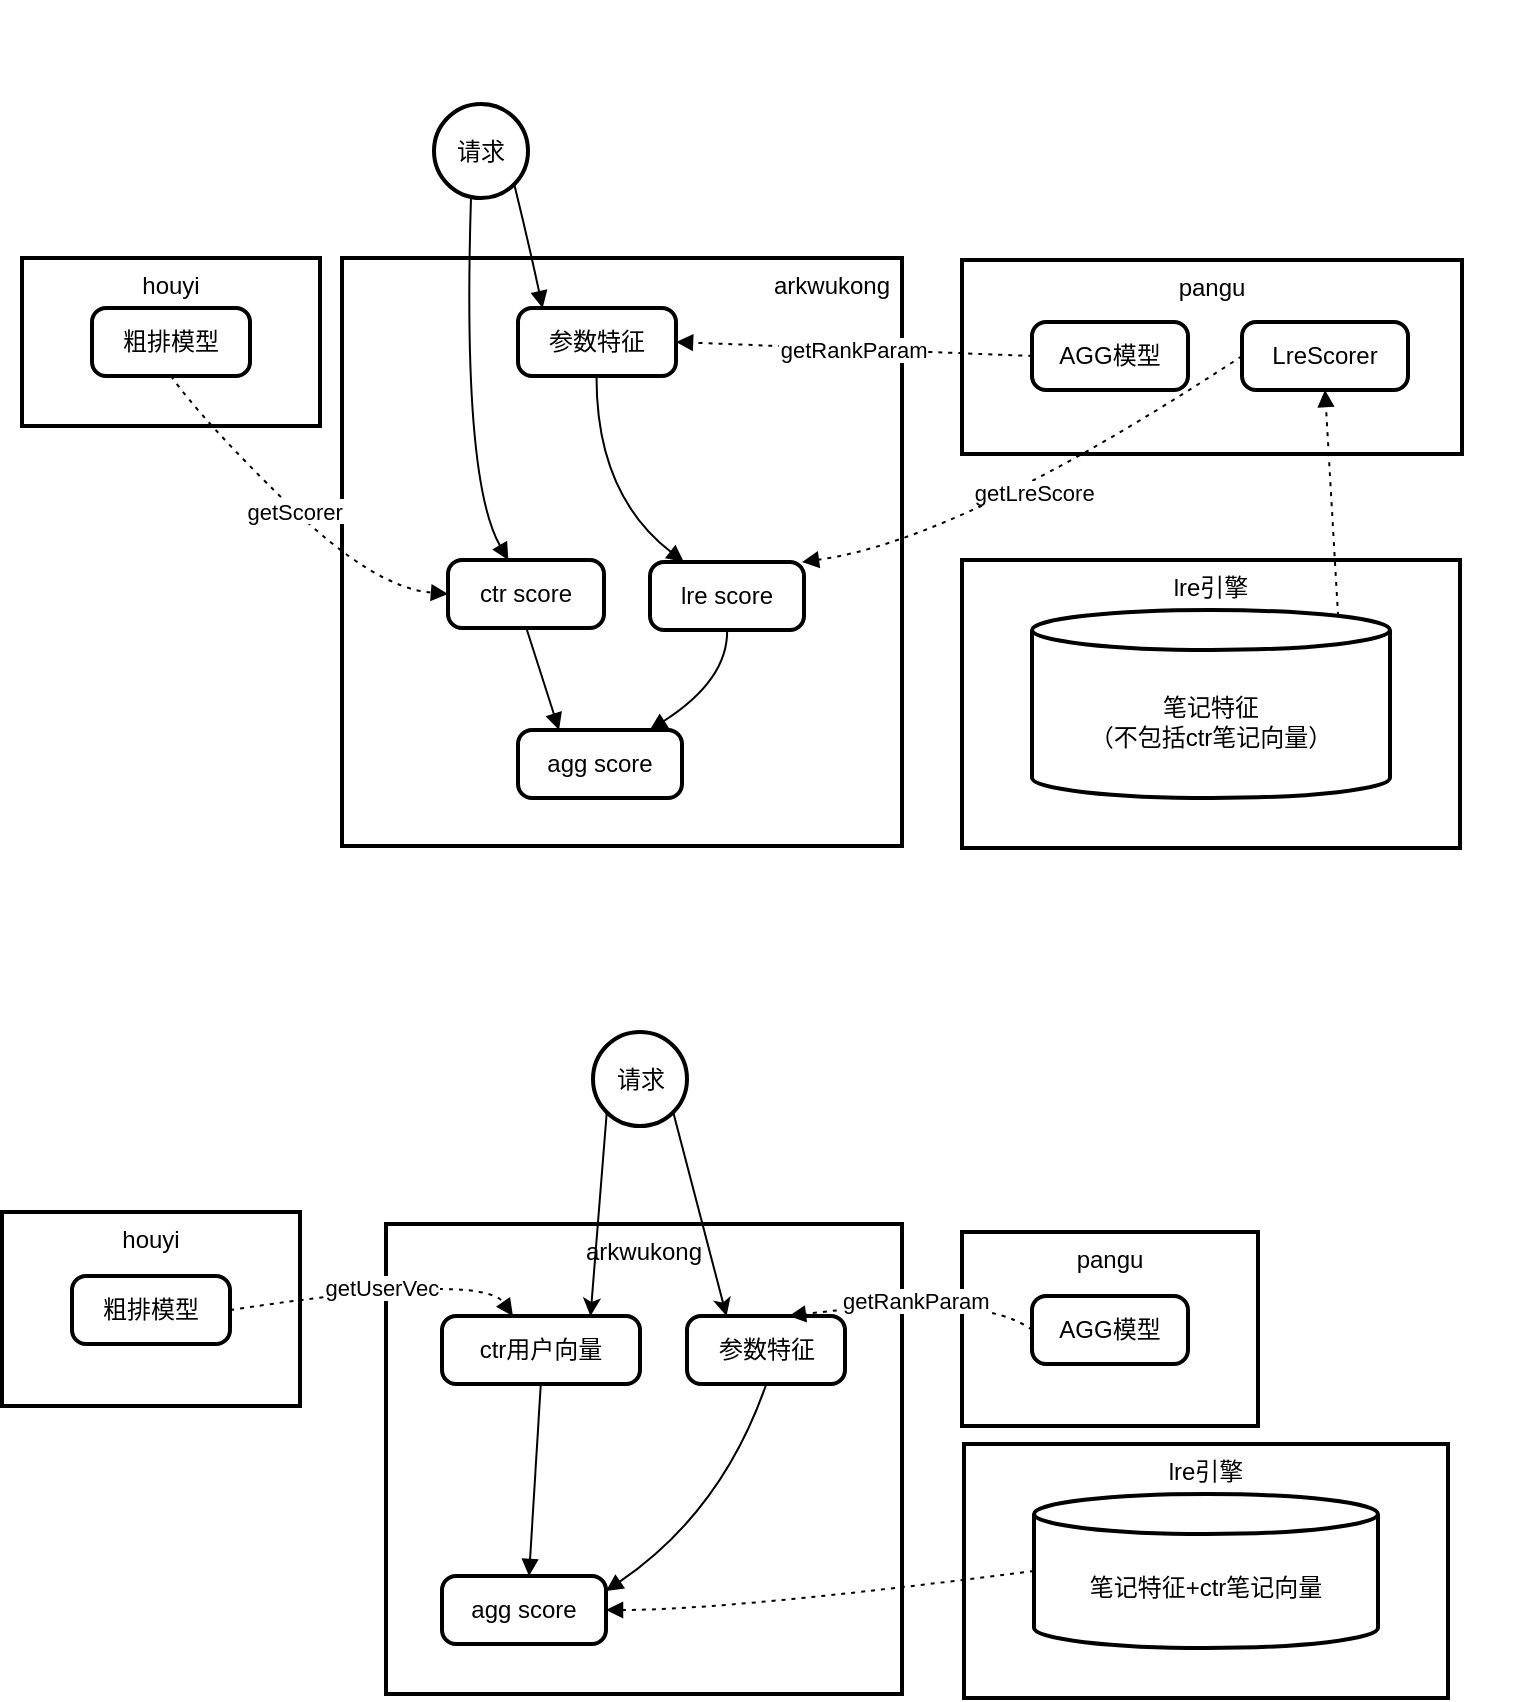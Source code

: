 <mxfile version="21.6.6" type="github">
  <diagram name="第 1 页" id="Y3rS6jlF4DCQzPHH1YYs">
    <mxGraphModel dx="1275" dy="801" grid="0" gridSize="10" guides="0" tooltips="1" connect="1" arrows="1" fold="1" page="0" pageScale="1" pageWidth="827" pageHeight="1169" math="0" shadow="0">
      <root>
        <mxCell id="0" />
        <mxCell id="1" parent="0" />
        <mxCell id="S99MwajducbPO6SArRKW-48" value="" style="group" vertex="1" connectable="0" parent="1">
          <mxGeometry x="100" y="250" width="751" height="424" as="geometry" />
        </mxCell>
        <mxCell id="S99MwajducbPO6SArRKW-9" value="agg score" style="rounded=1;absoluteArcSize=1;arcSize=14;whiteSpace=wrap;strokeWidth=2;" vertex="1" parent="S99MwajducbPO6SArRKW-48">
          <mxGeometry x="248" y="365" width="82" height="34" as="geometry" />
        </mxCell>
        <mxCell id="S99MwajducbPO6SArRKW-11" value="lre score" style="rounded=1;absoluteArcSize=1;arcSize=14;whiteSpace=wrap;strokeWidth=2;" vertex="1" parent="S99MwajducbPO6SArRKW-48">
          <mxGeometry x="314" y="281" width="77" height="34" as="geometry" />
        </mxCell>
        <mxCell id="S99MwajducbPO6SArRKW-12" value="参数特征" style="rounded=1;absoluteArcSize=1;arcSize=14;whiteSpace=wrap;strokeWidth=2;" vertex="1" parent="S99MwajducbPO6SArRKW-48">
          <mxGeometry x="248" y="154" width="79" height="34" as="geometry" />
        </mxCell>
        <mxCell id="S99MwajducbPO6SArRKW-16" value="" style="curved=1;startArrow=none;endArrow=block;exitX=0.502;exitY=0.991;entryX=-0.005;entryY=0.043;rounded=0;" edge="1" parent="S99MwajducbPO6SArRKW-48" target="S99MwajducbPO6SArRKW-9">
          <mxGeometry relative="1" as="geometry">
            <Array as="points">
              <mxPoint x="174" y="340" />
            </Array>
            <mxPoint x="174.175" y="315.0" as="sourcePoint" />
          </mxGeometry>
        </mxCell>
        <mxCell id="S99MwajducbPO6SArRKW-17" value="" style="curved=1;startArrow=none;endArrow=block;exitX=0.497;exitY=0.991;entryX=0.223;entryY=0.006;rounded=0;" edge="1" parent="S99MwajducbPO6SArRKW-48" source="S99MwajducbPO6SArRKW-12" target="S99MwajducbPO6SArRKW-11">
          <mxGeometry relative="1" as="geometry">
            <Array as="points">
              <mxPoint x="287" y="247" />
            </Array>
          </mxGeometry>
        </mxCell>
        <mxCell id="S99MwajducbPO6SArRKW-18" value="" style="curved=1;startArrow=none;endArrow=block;exitX=0.501;exitY=0.991;entryX=0.809;entryY=-0.009;rounded=0;" edge="1" parent="S99MwajducbPO6SArRKW-48" source="S99MwajducbPO6SArRKW-11" target="S99MwajducbPO6SArRKW-9">
          <mxGeometry relative="1" as="geometry">
            <Array as="points">
              <mxPoint x="353" y="340" />
            </Array>
          </mxGeometry>
        </mxCell>
        <mxCell id="S99MwajducbPO6SArRKW-30" value="                                                               arkwukong" style="whiteSpace=wrap;strokeWidth=2;verticalAlign=top;" vertex="1" parent="S99MwajducbPO6SArRKW-48">
          <mxGeometry x="160" y="129" width="280" height="294" as="geometry" />
        </mxCell>
        <mxCell id="S99MwajducbPO6SArRKW-31" value="agg score" style="rounded=1;absoluteArcSize=1;arcSize=14;whiteSpace=wrap;strokeWidth=2;" vertex="1" parent="S99MwajducbPO6SArRKW-48">
          <mxGeometry x="248" y="365" width="82" height="34" as="geometry" />
        </mxCell>
        <mxCell id="S99MwajducbPO6SArRKW-32" value="ctr score" style="rounded=1;absoluteArcSize=1;arcSize=14;whiteSpace=wrap;strokeWidth=2;" vertex="1" parent="S99MwajducbPO6SArRKW-48">
          <mxGeometry x="213" y="280" width="78" height="34" as="geometry" />
        </mxCell>
        <mxCell id="S99MwajducbPO6SArRKW-33" value="lre score" style="rounded=1;absoluteArcSize=1;arcSize=14;whiteSpace=wrap;strokeWidth=2;" vertex="1" parent="S99MwajducbPO6SArRKW-48">
          <mxGeometry x="314" y="281" width="77" height="34" as="geometry" />
        </mxCell>
        <mxCell id="S99MwajducbPO6SArRKW-34" value="参数特征" style="rounded=1;absoluteArcSize=1;arcSize=14;whiteSpace=wrap;strokeWidth=2;" vertex="1" parent="S99MwajducbPO6SArRKW-48">
          <mxGeometry x="248" y="154" width="79" height="34" as="geometry" />
        </mxCell>
        <mxCell id="S99MwajducbPO6SArRKW-35" value="请求" style="ellipse;aspect=fixed;strokeWidth=2;whiteSpace=wrap;" vertex="1" parent="S99MwajducbPO6SArRKW-48">
          <mxGeometry x="206" y="52" width="47" height="47" as="geometry" />
        </mxCell>
        <mxCell id="S99MwajducbPO6SArRKW-36" value="" style="curved=1;startArrow=none;endArrow=block;exitX=0.387;exitY=0.994;entryX=0.388;entryY=0.006;rounded=0;" edge="1" parent="S99MwajducbPO6SArRKW-48" source="S99MwajducbPO6SArRKW-35" target="S99MwajducbPO6SArRKW-32">
          <mxGeometry relative="1" as="geometry">
            <Array as="points">
              <mxPoint x="220" y="240" />
            </Array>
          </mxGeometry>
        </mxCell>
        <mxCell id="S99MwajducbPO6SArRKW-38" value="" style="curved=1;startArrow=none;endArrow=block;exitX=0.502;exitY=0.991;entryX=0.25;entryY=0;rounded=0;entryDx=0;entryDy=0;" edge="1" parent="S99MwajducbPO6SArRKW-48" source="S99MwajducbPO6SArRKW-32" target="S99MwajducbPO6SArRKW-31">
          <mxGeometry relative="1" as="geometry">
            <Array as="points" />
          </mxGeometry>
        </mxCell>
        <mxCell id="S99MwajducbPO6SArRKW-39" value="" style="curved=1;startArrow=none;endArrow=block;exitX=0.497;exitY=0.991;entryX=0.223;entryY=0.006;rounded=0;" edge="1" parent="S99MwajducbPO6SArRKW-48" source="S99MwajducbPO6SArRKW-34" target="S99MwajducbPO6SArRKW-33">
          <mxGeometry relative="1" as="geometry">
            <Array as="points">
              <mxPoint x="287" y="247" />
            </Array>
          </mxGeometry>
        </mxCell>
        <mxCell id="S99MwajducbPO6SArRKW-40" value="" style="curved=1;startArrow=none;endArrow=block;exitX=0.501;exitY=0.991;entryX=0.809;entryY=-0.009;rounded=0;" edge="1" parent="S99MwajducbPO6SArRKW-48" source="S99MwajducbPO6SArRKW-33" target="S99MwajducbPO6SArRKW-31">
          <mxGeometry relative="1" as="geometry">
            <Array as="points">
              <mxPoint x="353" y="340" />
            </Array>
          </mxGeometry>
        </mxCell>
        <mxCell id="S99MwajducbPO6SArRKW-45" value="" style="group" vertex="1" connectable="0" parent="S99MwajducbPO6SArRKW-48">
          <mxGeometry x="470" y="130" width="281" height="97" as="geometry" />
        </mxCell>
        <mxCell id="S99MwajducbPO6SArRKW-27" value="pangu" style="whiteSpace=wrap;strokeWidth=2;verticalAlign=top;" vertex="1" parent="S99MwajducbPO6SArRKW-45">
          <mxGeometry width="250" height="97" as="geometry" />
        </mxCell>
        <mxCell id="S99MwajducbPO6SArRKW-28" value="LreScorer" style="rounded=1;absoluteArcSize=1;arcSize=14;whiteSpace=wrap;strokeWidth=2;" vertex="1" parent="S99MwajducbPO6SArRKW-45">
          <mxGeometry x="140" y="31" width="83" height="34" as="geometry" />
        </mxCell>
        <mxCell id="S99MwajducbPO6SArRKW-29" value="AGG模型" style="rounded=1;absoluteArcSize=1;arcSize=14;whiteSpace=wrap;strokeWidth=2;" vertex="1" parent="S99MwajducbPO6SArRKW-45">
          <mxGeometry x="35" y="31" width="78" height="34" as="geometry" />
        </mxCell>
        <mxCell id="S99MwajducbPO6SArRKW-46" value="" style="group" vertex="1" connectable="0" parent="S99MwajducbPO6SArRKW-48">
          <mxGeometry x="470" y="280" width="249" height="144" as="geometry" />
        </mxCell>
        <mxCell id="S99MwajducbPO6SArRKW-23" value="lre引擎" style="whiteSpace=wrap;strokeWidth=2;verticalAlign=top;" vertex="1" parent="S99MwajducbPO6SArRKW-46">
          <mxGeometry width="249" height="144" as="geometry" />
        </mxCell>
        <mxCell id="S99MwajducbPO6SArRKW-24" value="笔记特征&#xa;（不包括ctr笔记向量）" style="shape=cylinder3;boundedLbl=1;backgroundOutline=1;size=10;strokeWidth=2;whiteSpace=wrap;" vertex="1" parent="S99MwajducbPO6SArRKW-46">
          <mxGeometry x="35" y="25" width="179" height="94" as="geometry" />
        </mxCell>
        <mxCell id="S99MwajducbPO6SArRKW-41" value="getLreScore" style="curved=1;dashed=1;dashPattern=2 3;startArrow=none;endArrow=block;entryX=0.981;entryY=0.006;rounded=0;exitX=0;exitY=0.5;exitDx=0;exitDy=0;" edge="1" parent="S99MwajducbPO6SArRKW-48" source="S99MwajducbPO6SArRKW-28" target="S99MwajducbPO6SArRKW-33">
          <mxGeometry x="-0.001" relative="1" as="geometry">
            <Array as="points">
              <mxPoint x="470" y="270" />
            </Array>
            <mxPoint x="660" y="250" as="sourcePoint" />
            <mxPoint as="offset" />
          </mxGeometry>
        </mxCell>
        <mxCell id="S99MwajducbPO6SArRKW-42" value="getRankParam" style="curved=1;dashed=1;dashPattern=2 3;startArrow=none;endArrow=block;exitX=0;exitY=0.5;entryX=1;entryY=0.5;rounded=0;exitDx=0;exitDy=0;entryDx=0;entryDy=0;" edge="1" parent="S99MwajducbPO6SArRKW-48" source="S99MwajducbPO6SArRKW-29" target="S99MwajducbPO6SArRKW-34">
          <mxGeometry relative="1" as="geometry">
            <Array as="points" />
          </mxGeometry>
        </mxCell>
        <mxCell id="S99MwajducbPO6SArRKW-44" value="" style="curved=1;dashed=1;dashPattern=2 3;startArrow=none;endArrow=block;exitX=0.855;exitY=0;entryX=0.5;entryY=1;rounded=0;entryDx=0;entryDy=0;exitDx=0;exitDy=2.9;exitPerimeter=0;" edge="1" parent="S99MwajducbPO6SArRKW-48" source="S99MwajducbPO6SArRKW-24" target="S99MwajducbPO6SArRKW-28">
          <mxGeometry relative="1" as="geometry">
            <Array as="points" />
          </mxGeometry>
        </mxCell>
        <mxCell id="S99MwajducbPO6SArRKW-15" value="" style="curved=1;startArrow=none;endArrow=block;exitX=1;exitY=1;entryX=0.16;entryY=0.006;rounded=0;exitDx=0;exitDy=0;" edge="1" parent="S99MwajducbPO6SArRKW-48" source="S99MwajducbPO6SArRKW-35" target="S99MwajducbPO6SArRKW-12">
          <mxGeometry relative="1" as="geometry">
            <Array as="points">
              <mxPoint x="253" y="120" />
            </Array>
            <mxPoint x="176.419" y="26.44" as="sourcePoint" />
          </mxGeometry>
        </mxCell>
        <mxCell id="S99MwajducbPO6SArRKW-47" value="" style="group" vertex="1" connectable="0" parent="S99MwajducbPO6SArRKW-48">
          <mxGeometry y="129" width="149" height="84" as="geometry" />
        </mxCell>
        <mxCell id="S99MwajducbPO6SArRKW-3" value="houyi" style="whiteSpace=wrap;strokeWidth=2;verticalAlign=top;" vertex="1" parent="S99MwajducbPO6SArRKW-47">
          <mxGeometry width="149" height="84" as="geometry" />
        </mxCell>
        <mxCell id="S99MwajducbPO6SArRKW-26" value="粗排模型" style="rounded=1;absoluteArcSize=1;arcSize=14;whiteSpace=wrap;strokeWidth=2;" vertex="1" parent="S99MwajducbPO6SArRKW-47">
          <mxGeometry x="35" y="25" width="79" height="34" as="geometry" />
        </mxCell>
        <mxCell id="S99MwajducbPO6SArRKW-43" value="getScorer" style="curved=1;dashed=1;dashPattern=2 3;startArrow=none;endArrow=block;exitX=0.5;exitY=0.991;entryX=0;entryY=0.5;rounded=0;entryDx=0;entryDy=0;" edge="1" parent="S99MwajducbPO6SArRKW-48" source="S99MwajducbPO6SArRKW-26" target="S99MwajducbPO6SArRKW-32">
          <mxGeometry relative="1" as="geometry">
            <Array as="points">
              <mxPoint x="90" y="210" />
              <mxPoint x="176" y="294" />
            </Array>
          </mxGeometry>
        </mxCell>
        <mxCell id="S99MwajducbPO6SArRKW-72" value="" style="group" vertex="1" connectable="0" parent="1">
          <mxGeometry x="90" y="766" width="723" height="333" as="geometry" />
        </mxCell>
        <mxCell id="S99MwajducbPO6SArRKW-55" value="arkwukong" style="whiteSpace=wrap;strokeWidth=2;verticalAlign=top;" vertex="1" parent="S99MwajducbPO6SArRKW-72">
          <mxGeometry x="192" y="96" width="258" height="235" as="geometry" />
        </mxCell>
        <mxCell id="S99MwajducbPO6SArRKW-56" value="agg score" style="rounded=1;absoluteArcSize=1;arcSize=14;whiteSpace=wrap;strokeWidth=2;" vertex="1" parent="S99MwajducbPO6SArRKW-72">
          <mxGeometry x="220" y="272" width="82" height="34" as="geometry" />
        </mxCell>
        <mxCell id="S99MwajducbPO6SArRKW-57" value="ctr用户向量" style="rounded=1;absoluteArcSize=1;arcSize=14;whiteSpace=wrap;strokeWidth=2;" vertex="1" parent="S99MwajducbPO6SArRKW-72">
          <mxGeometry x="220" y="142" width="99" height="34" as="geometry" />
        </mxCell>
        <mxCell id="S99MwajducbPO6SArRKW-58" value="参数特征" style="rounded=1;absoluteArcSize=1;arcSize=14;whiteSpace=wrap;strokeWidth=2;" vertex="1" parent="S99MwajducbPO6SArRKW-72">
          <mxGeometry x="342.5" y="142" width="79" height="34" as="geometry" />
        </mxCell>
        <mxCell id="S99MwajducbPO6SArRKW-70" style="rounded=0;orthogonalLoop=1;jettySize=auto;html=1;exitX=0;exitY=1;exitDx=0;exitDy=0;entryX=0.75;entryY=0;entryDx=0;entryDy=0;" edge="1" parent="S99MwajducbPO6SArRKW-72" source="S99MwajducbPO6SArRKW-59" target="S99MwajducbPO6SArRKW-57">
          <mxGeometry relative="1" as="geometry" />
        </mxCell>
        <mxCell id="S99MwajducbPO6SArRKW-71" style="rounded=0;orthogonalLoop=1;jettySize=auto;html=1;exitX=1;exitY=1;exitDx=0;exitDy=0;entryX=0.25;entryY=0;entryDx=0;entryDy=0;" edge="1" parent="S99MwajducbPO6SArRKW-72" source="S99MwajducbPO6SArRKW-59" target="S99MwajducbPO6SArRKW-58">
          <mxGeometry relative="1" as="geometry" />
        </mxCell>
        <mxCell id="S99MwajducbPO6SArRKW-59" value="请求" style="ellipse;aspect=fixed;strokeWidth=2;whiteSpace=wrap;" vertex="1" parent="S99MwajducbPO6SArRKW-72">
          <mxGeometry x="295.5" width="47" height="47" as="geometry" />
        </mxCell>
        <mxCell id="S99MwajducbPO6SArRKW-62" value="" style="curved=1;startArrow=none;endArrow=block;exitX=0.499;exitY=0.991;entryX=0.53;entryY=0.012;rounded=0;" edge="1" parent="S99MwajducbPO6SArRKW-72" source="S99MwajducbPO6SArRKW-57" target="S99MwajducbPO6SArRKW-56">
          <mxGeometry relative="1" as="geometry">
            <Array as="points" />
          </mxGeometry>
        </mxCell>
        <mxCell id="S99MwajducbPO6SArRKW-63" value="" style="curved=1;startArrow=none;endArrow=block;exitX=0.502;exitY=0.991;entryX=1.007;entryY=0.218;rounded=0;" edge="1" parent="S99MwajducbPO6SArRKW-72" source="S99MwajducbPO6SArRKW-58" target="S99MwajducbPO6SArRKW-56">
          <mxGeometry relative="1" as="geometry">
            <Array as="points">
              <mxPoint x="360" y="240" />
            </Array>
          </mxGeometry>
        </mxCell>
        <mxCell id="S99MwajducbPO6SArRKW-67" value="" style="group" vertex="1" connectable="0" parent="S99MwajducbPO6SArRKW-72">
          <mxGeometry y="90" width="149" height="97" as="geometry" />
        </mxCell>
        <mxCell id="S99MwajducbPO6SArRKW-51" value="houyi" style="whiteSpace=wrap;strokeWidth=2;verticalAlign=top;" vertex="1" parent="S99MwajducbPO6SArRKW-67">
          <mxGeometry width="149" height="97" as="geometry" />
        </mxCell>
        <mxCell id="S99MwajducbPO6SArRKW-52" value="粗排模型" style="rounded=1;absoluteArcSize=1;arcSize=14;whiteSpace=wrap;strokeWidth=2;" vertex="1" parent="S99MwajducbPO6SArRKW-67">
          <mxGeometry x="35" y="32" width="79" height="34" as="geometry" />
        </mxCell>
        <mxCell id="S99MwajducbPO6SArRKW-68" value="" style="group" vertex="1" connectable="0" parent="S99MwajducbPO6SArRKW-72">
          <mxGeometry x="481" y="206" width="242" height="127" as="geometry" />
        </mxCell>
        <mxCell id="S99MwajducbPO6SArRKW-49" value="lre引擎" style="whiteSpace=wrap;strokeWidth=2;verticalAlign=top;" vertex="1" parent="S99MwajducbPO6SArRKW-68">
          <mxGeometry width="242" height="127" as="geometry" />
        </mxCell>
        <mxCell id="S99MwajducbPO6SArRKW-50" value="笔记特征+ctr笔记向量" style="shape=cylinder3;boundedLbl=1;backgroundOutline=1;size=10;strokeWidth=2;whiteSpace=wrap;" vertex="1" parent="S99MwajducbPO6SArRKW-68">
          <mxGeometry x="35" y="25" width="172" height="77" as="geometry" />
        </mxCell>
        <mxCell id="S99MwajducbPO6SArRKW-66" value="" style="curved=1;dashed=1;dashPattern=2 3;startArrow=none;endArrow=block;exitX=0;exitY=0.5;entryX=1;entryY=0.5;rounded=0;exitDx=0;exitDy=0;exitPerimeter=0;entryDx=0;entryDy=0;" edge="1" parent="S99MwajducbPO6SArRKW-72" source="S99MwajducbPO6SArRKW-50" target="S99MwajducbPO6SArRKW-56">
          <mxGeometry relative="1" as="geometry">
            <Array as="points">
              <mxPoint x="364" y="289" />
            </Array>
          </mxGeometry>
        </mxCell>
        <mxCell id="S99MwajducbPO6SArRKW-65" value="getUserVec" style="curved=1;dashed=1;dashPattern=2 3;startArrow=none;endArrow=block;exitX=1;exitY=0.5;entryX=0.36;entryY=0.006;rounded=0;exitDx=0;exitDy=0;" edge="1" parent="S99MwajducbPO6SArRKW-72" source="S99MwajducbPO6SArRKW-52" target="S99MwajducbPO6SArRKW-57">
          <mxGeometry relative="1" as="geometry">
            <Array as="points">
              <mxPoint x="240" y="120" />
            </Array>
          </mxGeometry>
        </mxCell>
        <mxCell id="S99MwajducbPO6SArRKW-69" value="" style="group" vertex="1" connectable="0" parent="S99MwajducbPO6SArRKW-72">
          <mxGeometry x="480" y="100" width="148" height="97" as="geometry" />
        </mxCell>
        <mxCell id="S99MwajducbPO6SArRKW-53" value="pangu" style="whiteSpace=wrap;strokeWidth=2;verticalAlign=top;" vertex="1" parent="S99MwajducbPO6SArRKW-69">
          <mxGeometry width="148" height="97" as="geometry" />
        </mxCell>
        <mxCell id="S99MwajducbPO6SArRKW-54" value="AGG模型" style="rounded=1;absoluteArcSize=1;arcSize=14;whiteSpace=wrap;strokeWidth=2;" vertex="1" parent="S99MwajducbPO6SArRKW-69">
          <mxGeometry x="35" y="32" width="78" height="34" as="geometry" />
        </mxCell>
        <mxCell id="S99MwajducbPO6SArRKW-64" value="getRankParam" style="curved=1;dashed=1;dashPattern=2 3;startArrow=none;endArrow=block;exitX=0;exitY=0.5;entryX=0.643;entryY=0.006;rounded=0;exitDx=0;exitDy=0;" edge="1" parent="S99MwajducbPO6SArRKW-72" source="S99MwajducbPO6SArRKW-54" target="S99MwajducbPO6SArRKW-58">
          <mxGeometry relative="1" as="geometry">
            <Array as="points">
              <mxPoint x="490" y="130" />
            </Array>
          </mxGeometry>
        </mxCell>
      </root>
    </mxGraphModel>
  </diagram>
</mxfile>
